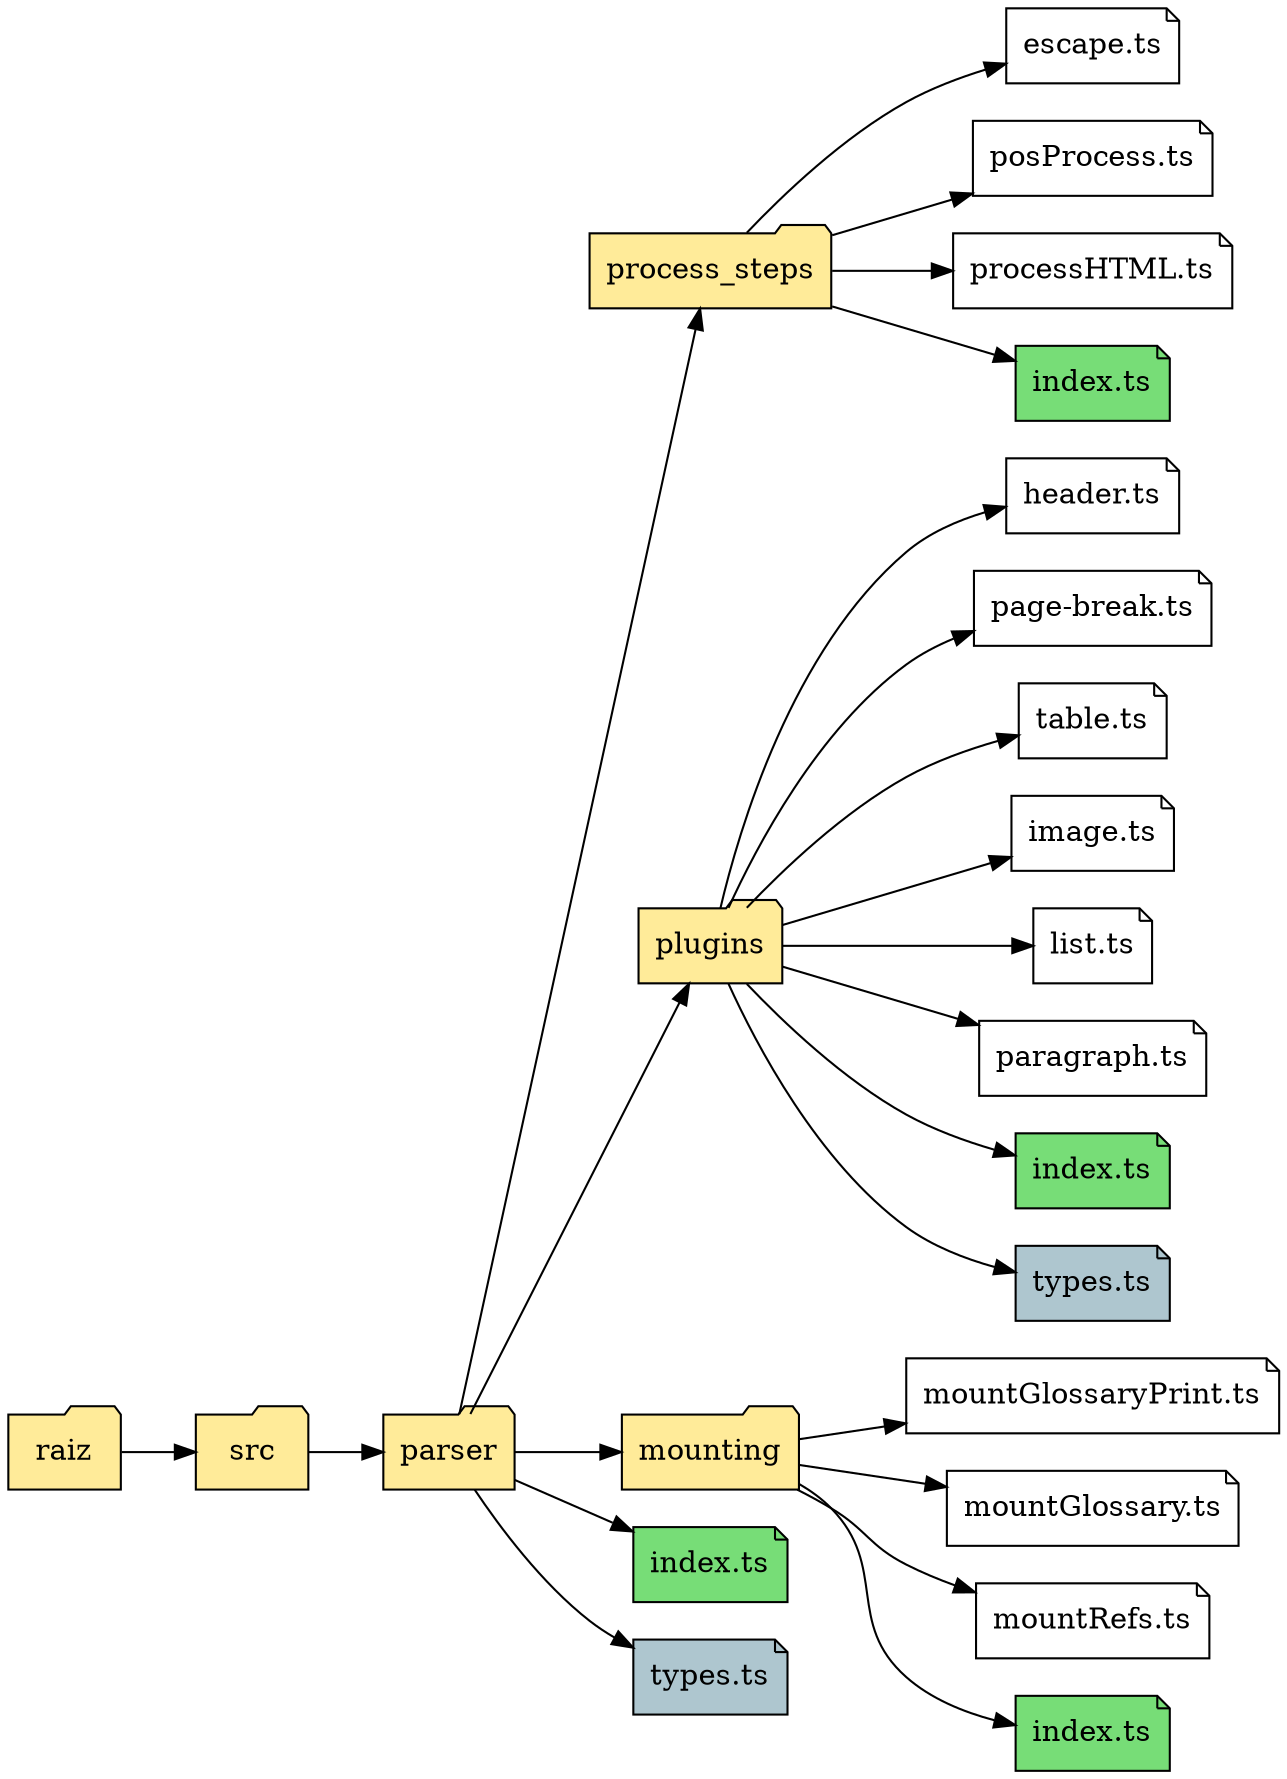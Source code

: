 digraph project_directory {
    rankdir=LR
    node [shape=folder, style=filled, fillcolor="#FFEB99"]
    
    raiz[label="raiz"]
    src[label="src"]
    parser[label="parser"]
    
    process_steps [label="process_steps"]
    plugins [label="plugins"]
    mounting [label="mounting"]
    index [label="index.ts", shape=note, fillcolor="#77DD77"]
    types [label="types.ts", shape=note, fillcolor="#AEC6CF"]
    
    escape[label="escape.ts", shape=note, style=unfilled]
    posProcess[label="posProcess.ts", shape=note, style=unfilled]
    processHTML[label="processHTML.ts", shape=note, style=unfilled]
    index2[label="index.ts", shape=note, fillcolor="#77DD77"]
    
    header[label="header.ts", shape=note, style=unfilled]
    pagebreak[label="page-break.ts", shape=note, style=unfilled]
    table[label="table.ts", shape=note, style=unfilled]
    image[label="image.ts", shape=note, style=unfilled]
    list[label="list.ts", shape=note, style=unfilled]
    paragraph[label="paragraph.ts", shape=note, style=unfilled]
    index3[label="index.ts", shape=note, fillcolor="#77DD77"]
    types2[label="types.ts", shape=note, fillcolor="#AEC6CF"]
    
    mountGlossaryPrint[label="mountGlossaryPrint.ts", shape=note, style=unfilled]
    mountGlossary[label="mountGlossary.ts", shape=note, style=unfilled]
    mountRefs[label="mountRefs.ts", shape=note, style=unfilled]
    index4[label="index.ts", shape=note, fillcolor="#77DD77"]


        
    raiz -> src
    src -> parser
    
    parser -> process_steps
    parser -> plugins
    parser -> mounting
    parser -> index
    parser -> types
    
    process_steps -> escape
    process_steps -> posProcess
    process_steps -> processHTML
    process_steps -> index2
    
    plugins -> header
    plugins -> pagebreak
    plugins -> table
    plugins -> image
    plugins -> list
    plugins -> paragraph
    plugins -> index3
    plugins -> types2
    
    mounting -> mountGlossaryPrint
    mounting -> mountGlossary
    mounting -> mountRefs
    mounting -> index4

}
